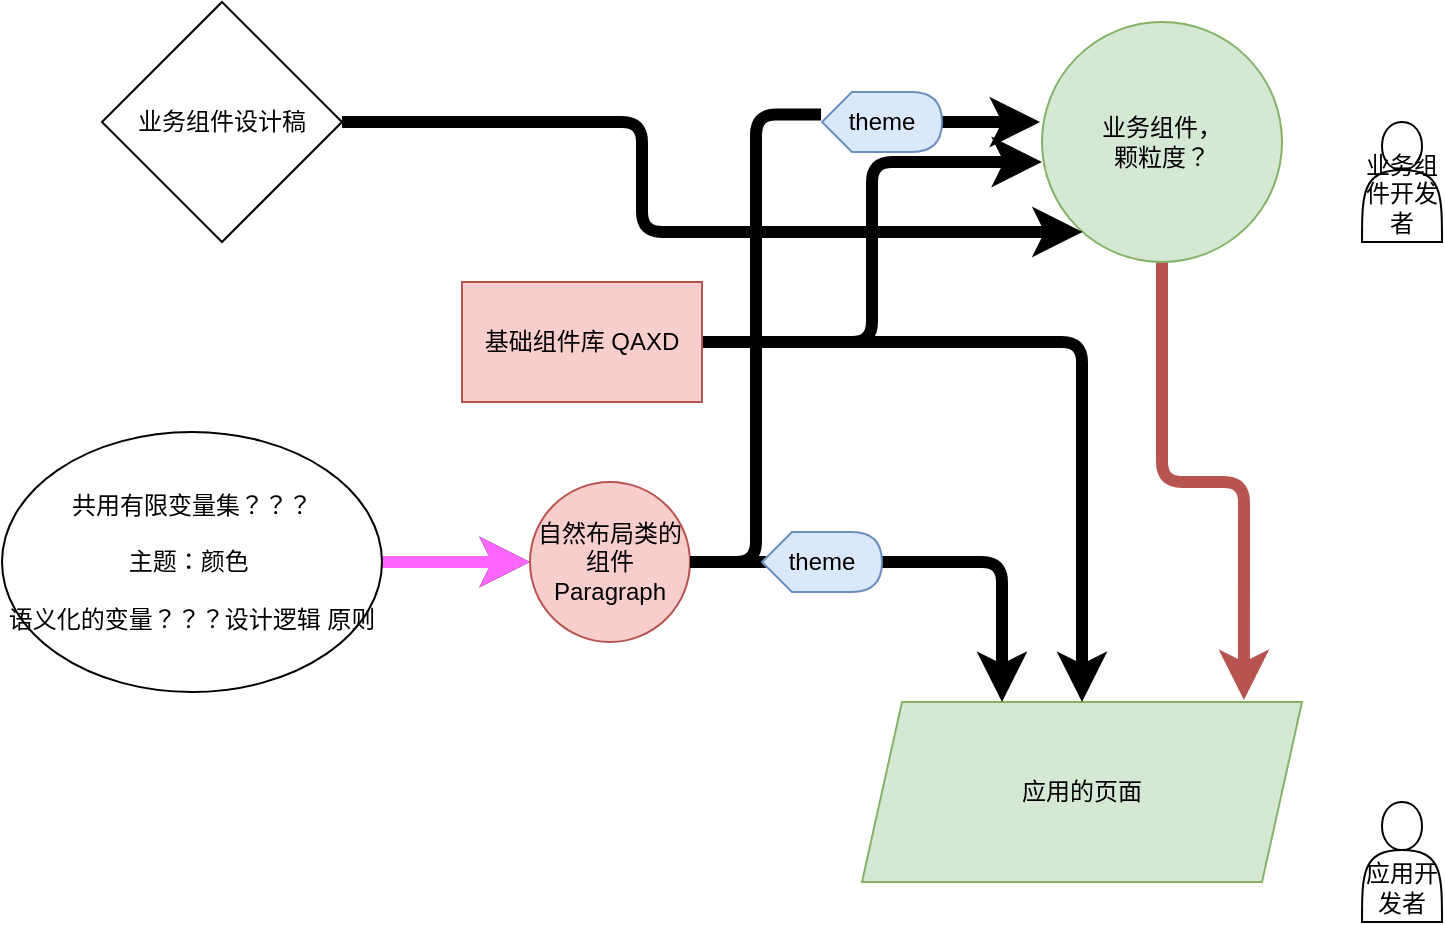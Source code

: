 <mxfile version="14.6.0" type="github">
  <diagram id="1jS8HdlLek9ythfzZxmd" name="Page-1">
    <mxGraphModel dx="933" dy="551" grid="1" gridSize="10" guides="1" tooltips="1" connect="1" arrows="1" fold="1" page="1" pageScale="1" pageWidth="827" pageHeight="1169" math="0" shadow="0">
      <root>
        <mxCell id="0" />
        <mxCell id="1" parent="0" />
        <mxCell id="azdFt4TTLsHJrj7l6tKi-13" style="edgeStyle=orthogonalEdgeStyle;rounded=1;orthogonalLoop=1;jettySize=auto;html=1;strokeWidth=6;" parent="1" source="azdFt4TTLsHJrj7l6tKi-1" target="azdFt4TTLsHJrj7l6tKi-14" edge="1">
          <mxGeometry relative="1" as="geometry" />
        </mxCell>
        <mxCell id="FuPFpe4h8FPMtTvP8igd-10" value="" style="edgeStyle=orthogonalEdgeStyle;rounded=1;orthogonalLoop=1;jettySize=auto;html=1;strokeWidth=6;strokeColor=#FF66FF;" edge="1" parent="1" source="azdFt4TTLsHJrj7l6tKi-1" target="azdFt4TTLsHJrj7l6tKi-14">
          <mxGeometry relative="1" as="geometry" />
        </mxCell>
        <mxCell id="azdFt4TTLsHJrj7l6tKi-1" value="共用有限变量集？？？&lt;br&gt;&lt;br&gt;主题：颜色&amp;nbsp;&lt;br&gt;&lt;br&gt;语义化的变量？？？设计逻辑 原则" style="ellipse;whiteSpace=wrap;html=1;" parent="1" vertex="1">
          <mxGeometry x="70" y="255" width="190" height="130" as="geometry" />
        </mxCell>
        <mxCell id="azdFt4TTLsHJrj7l6tKi-5" value="" style="edgeStyle=orthogonalEdgeStyle;rounded=1;orthogonalLoop=1;jettySize=auto;html=1;fillColor=#f8cecc;strokeColor=#b85450;strokeWidth=6;entryX=0.868;entryY=-0.011;entryDx=0;entryDy=0;entryPerimeter=0;" parent="1" source="azdFt4TTLsHJrj7l6tKi-2" target="azdFt4TTLsHJrj7l6tKi-3" edge="1">
          <mxGeometry relative="1" as="geometry">
            <mxPoint x="690" y="380" as="targetPoint" />
          </mxGeometry>
        </mxCell>
        <mxCell id="azdFt4TTLsHJrj7l6tKi-2" value="业务组件，&lt;br&gt;颗粒度？" style="ellipse;whiteSpace=wrap;html=1;aspect=fixed;fillColor=#d5e8d4;strokeColor=#82b366;" parent="1" vertex="1">
          <mxGeometry x="590" y="50" width="120" height="120" as="geometry" />
        </mxCell>
        <mxCell id="azdFt4TTLsHJrj7l6tKi-3" value="应用的页面" style="shape=parallelogram;perimeter=parallelogramPerimeter;whiteSpace=wrap;html=1;fixedSize=1;fillColor=#d5e8d4;strokeColor=#82b366;" parent="1" vertex="1">
          <mxGeometry x="500" y="390" width="220" height="90" as="geometry" />
        </mxCell>
        <mxCell id="azdFt4TTLsHJrj7l6tKi-12" style="edgeStyle=orthogonalEdgeStyle;rounded=1;orthogonalLoop=1;jettySize=auto;html=1;strokeWidth=6;" parent="1" source="azdFt4TTLsHJrj7l6tKi-10" target="azdFt4TTLsHJrj7l6tKi-2" edge="1">
          <mxGeometry relative="1" as="geometry">
            <Array as="points">
              <mxPoint x="390" y="100" />
              <mxPoint x="390" y="155" />
            </Array>
          </mxGeometry>
        </mxCell>
        <mxCell id="azdFt4TTLsHJrj7l6tKi-10" value="业务组件设计稿" style="rhombus;whiteSpace=wrap;html=1;" parent="1" vertex="1">
          <mxGeometry x="120" y="40" width="120" height="120" as="geometry" />
        </mxCell>
        <mxCell id="azdFt4TTLsHJrj7l6tKi-16" style="edgeStyle=orthogonalEdgeStyle;rounded=1;orthogonalLoop=1;jettySize=auto;html=1;strokeWidth=6;" parent="1" source="azdFt4TTLsHJrj7l6tKi-14" target="azdFt4TTLsHJrj7l6tKi-3" edge="1">
          <mxGeometry relative="1" as="geometry">
            <Array as="points">
              <mxPoint x="570" y="320" />
            </Array>
          </mxGeometry>
        </mxCell>
        <mxCell id="azdFt4TTLsHJrj7l6tKi-17" style="edgeStyle=orthogonalEdgeStyle;rounded=1;orthogonalLoop=1;jettySize=auto;html=1;entryX=-0.008;entryY=0.417;entryDx=0;entryDy=0;entryPerimeter=0;strokeWidth=6;startArrow=none;" parent="1" source="FuPFpe4h8FPMtTvP8igd-7" target="azdFt4TTLsHJrj7l6tKi-2" edge="1">
          <mxGeometry relative="1" as="geometry" />
        </mxCell>
        <mxCell id="azdFt4TTLsHJrj7l6tKi-14" value="自然布局类的组件&lt;br&gt;Paragraph" style="ellipse;whiteSpace=wrap;html=1;aspect=fixed;fillColor=#f8cecc;strokeColor=#b85450;" parent="1" vertex="1">
          <mxGeometry x="334" y="280" width="80" height="80" as="geometry" />
        </mxCell>
        <mxCell id="FuPFpe4h8FPMtTvP8igd-1" value="业务组件开发者" style="shape=actor;whiteSpace=wrap;html=1;verticalAlign=bottom;" vertex="1" parent="1">
          <mxGeometry x="750" y="100" width="40" height="60" as="geometry" />
        </mxCell>
        <mxCell id="FuPFpe4h8FPMtTvP8igd-2" value="应用开发者" style="shape=actor;whiteSpace=wrap;html=1;verticalAlign=bottom;" vertex="1" parent="1">
          <mxGeometry x="750" y="440" width="40" height="60" as="geometry" />
        </mxCell>
        <mxCell id="FuPFpe4h8FPMtTvP8igd-7" value="theme" style="shape=display;whiteSpace=wrap;html=1;fillColor=#dae8fc;strokeColor=#6c8ebf;" vertex="1" parent="1">
          <mxGeometry x="480" y="85" width="60" height="30" as="geometry" />
        </mxCell>
        <mxCell id="FuPFpe4h8FPMtTvP8igd-8" value="" style="edgeStyle=orthogonalEdgeStyle;rounded=1;orthogonalLoop=1;jettySize=auto;html=1;entryX=-0.008;entryY=0.375;entryDx=0;entryDy=0;entryPerimeter=0;strokeWidth=6;endArrow=none;" edge="1" parent="1" source="azdFt4TTLsHJrj7l6tKi-14" target="FuPFpe4h8FPMtTvP8igd-7">
          <mxGeometry relative="1" as="geometry">
            <mxPoint x="414" y="320" as="sourcePoint" />
            <mxPoint x="589.04" y="105" as="targetPoint" />
          </mxGeometry>
        </mxCell>
        <mxCell id="FuPFpe4h8FPMtTvP8igd-9" value="theme" style="shape=display;whiteSpace=wrap;html=1;fillColor=#dae8fc;strokeColor=#6c8ebf;" vertex="1" parent="1">
          <mxGeometry x="450" y="305" width="60" height="30" as="geometry" />
        </mxCell>
        <mxCell id="FuPFpe4h8FPMtTvP8igd-13" style="edgeStyle=orthogonalEdgeStyle;rounded=1;orthogonalLoop=1;jettySize=auto;html=1;strokeWidth=6;" edge="1" parent="1" source="FuPFpe4h8FPMtTvP8igd-12">
          <mxGeometry relative="1" as="geometry">
            <mxPoint x="590" y="120" as="targetPoint" />
            <Array as="points">
              <mxPoint x="505" y="210" />
              <mxPoint x="505" y="120" />
              <mxPoint x="590" y="120" />
            </Array>
          </mxGeometry>
        </mxCell>
        <mxCell id="FuPFpe4h8FPMtTvP8igd-14" style="edgeStyle=orthogonalEdgeStyle;rounded=1;orthogonalLoop=1;jettySize=auto;html=1;strokeColor=#000000;strokeWidth=6;" edge="1" parent="1" source="FuPFpe4h8FPMtTvP8igd-12" target="azdFt4TTLsHJrj7l6tKi-3">
          <mxGeometry relative="1" as="geometry" />
        </mxCell>
        <mxCell id="FuPFpe4h8FPMtTvP8igd-12" value="基础组件库 QAXD" style="rounded=0;whiteSpace=wrap;html=1;fillColor=#f8cecc;strokeColor=#b85450;" vertex="1" parent="1">
          <mxGeometry x="300" y="180" width="120" height="60" as="geometry" />
        </mxCell>
      </root>
    </mxGraphModel>
  </diagram>
</mxfile>
